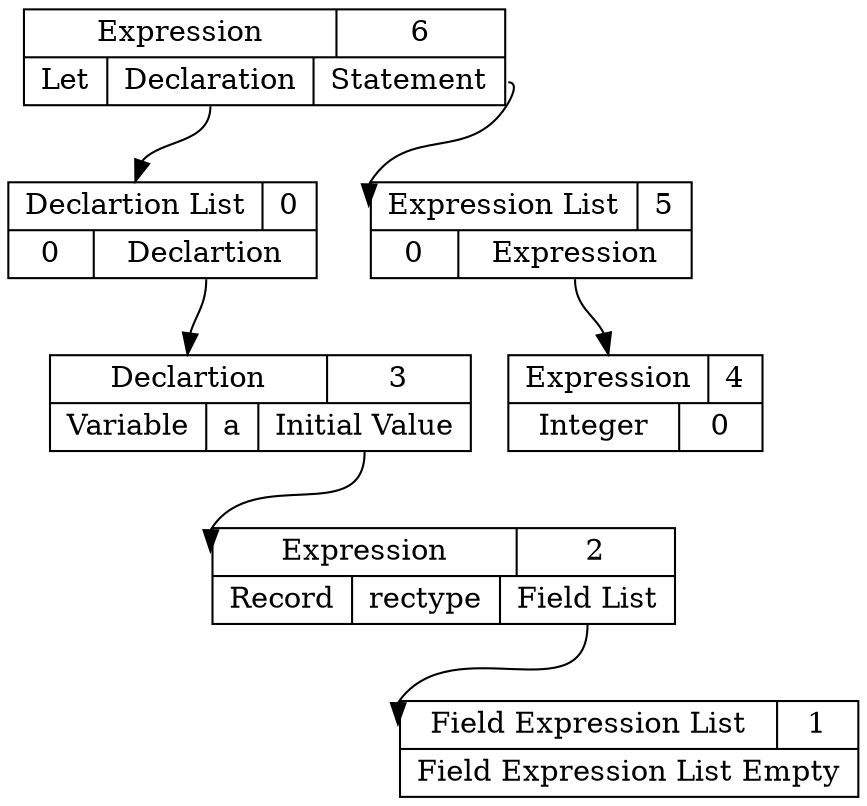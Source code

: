 digraph ast {
6 [shape=record, label="{ { <ptr> Expression | 6 } |{ Let | <dec> Declaration | <stmt> Statement } } "];
3 [shape=record, label="{ { <ptr> Declartion | 3 } | {Variable | a | <initval> Initial Value } }"];
2 [shape=record, label="{ { <ptr> Expression | 2 } |{ Record | rectype | <flistpos> Field List} }"];
1 [shape=record, label="{ { <ptr> Field Expression List | 1 } | {Field Expression List Empty} }"];
2:flistpos -> 1:ptr
3:initval -> 2:ptr;
0:pos0 -> 3:ptr;
0 [shape=record, label="{ { <ptr> Declartion List | 0 } | { 0 | <pos0> Declartion } }"];
6:dec -> 0:ptr
4 [shape=record, label="{ { <ptr> Expression | 4 } |{ Integer | 0 } }"];
5:pos0 -> 4:ptr;
5 [shape=record, label="{ { <ptr> Expression List | 5 } | { 0 | <pos0> Expression } }"];
6:stmt -> 5:ptr
}
